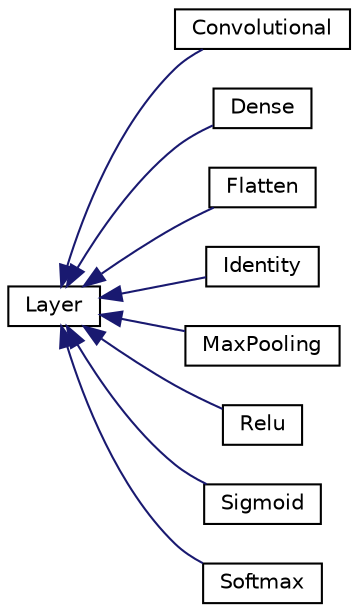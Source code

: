 digraph "Graphical Class Hierarchy"
{
  edge [fontname="Helvetica",fontsize="10",labelfontname="Helvetica",labelfontsize="10"];
  node [fontname="Helvetica",fontsize="10",shape=record];
  rankdir="LR";
  Node0 [label="Layer",height=0.2,width=0.4,color="black", fillcolor="white", style="filled",URL="$class_layer.html",tooltip="Layer base class. "];
  Node0 -> Node1 [dir="back",color="midnightblue",fontsize="10",style="solid",fontname="Helvetica"];
  Node1 [label="Convolutional",height=0.2,width=0.4,color="black", fillcolor="white", style="filled",URL="$class_convolutional.html"];
  Node0 -> Node2 [dir="back",color="midnightblue",fontsize="10",style="solid",fontname="Helvetica"];
  Node2 [label="Dense",height=0.2,width=0.4,color="black", fillcolor="white", style="filled",URL="$class_dense.html"];
  Node0 -> Node3 [dir="back",color="midnightblue",fontsize="10",style="solid",fontname="Helvetica"];
  Node3 [label="Flatten",height=0.2,width=0.4,color="black", fillcolor="white", style="filled",URL="$class_flatten.html"];
  Node0 -> Node4 [dir="back",color="midnightblue",fontsize="10",style="solid",fontname="Helvetica"];
  Node4 [label="Identity",height=0.2,width=0.4,color="black", fillcolor="white", style="filled",URL="$class_identity.html",tooltip="identity activation function "];
  Node0 -> Node5 [dir="back",color="midnightblue",fontsize="10",style="solid",fontname="Helvetica"];
  Node5 [label="MaxPooling",height=0.2,width=0.4,color="black", fillcolor="white", style="filled",URL="$class_max_pooling.html"];
  Node0 -> Node6 [dir="back",color="midnightblue",fontsize="10",style="solid",fontname="Helvetica"];
  Node6 [label="Relu",height=0.2,width=0.4,color="black", fillcolor="white", style="filled",URL="$class_relu.html",tooltip="Activation function of ReLU. "];
  Node0 -> Node7 [dir="back",color="midnightblue",fontsize="10",style="solid",fontname="Helvetica"];
  Node7 [label="Sigmoid",height=0.2,width=0.4,color="black", fillcolor="white", style="filled",URL="$class_sigmoid.html",tooltip="Class of Sigmoid activation function. "];
  Node0 -> Node8 [dir="back",color="midnightblue",fontsize="10",style="solid",fontname="Helvetica"];
  Node8 [label="Softmax",height=0.2,width=0.4,color="black", fillcolor="white", style="filled",URL="$class_softmax.html",tooltip="Class of Softmax activation function. "];
}
